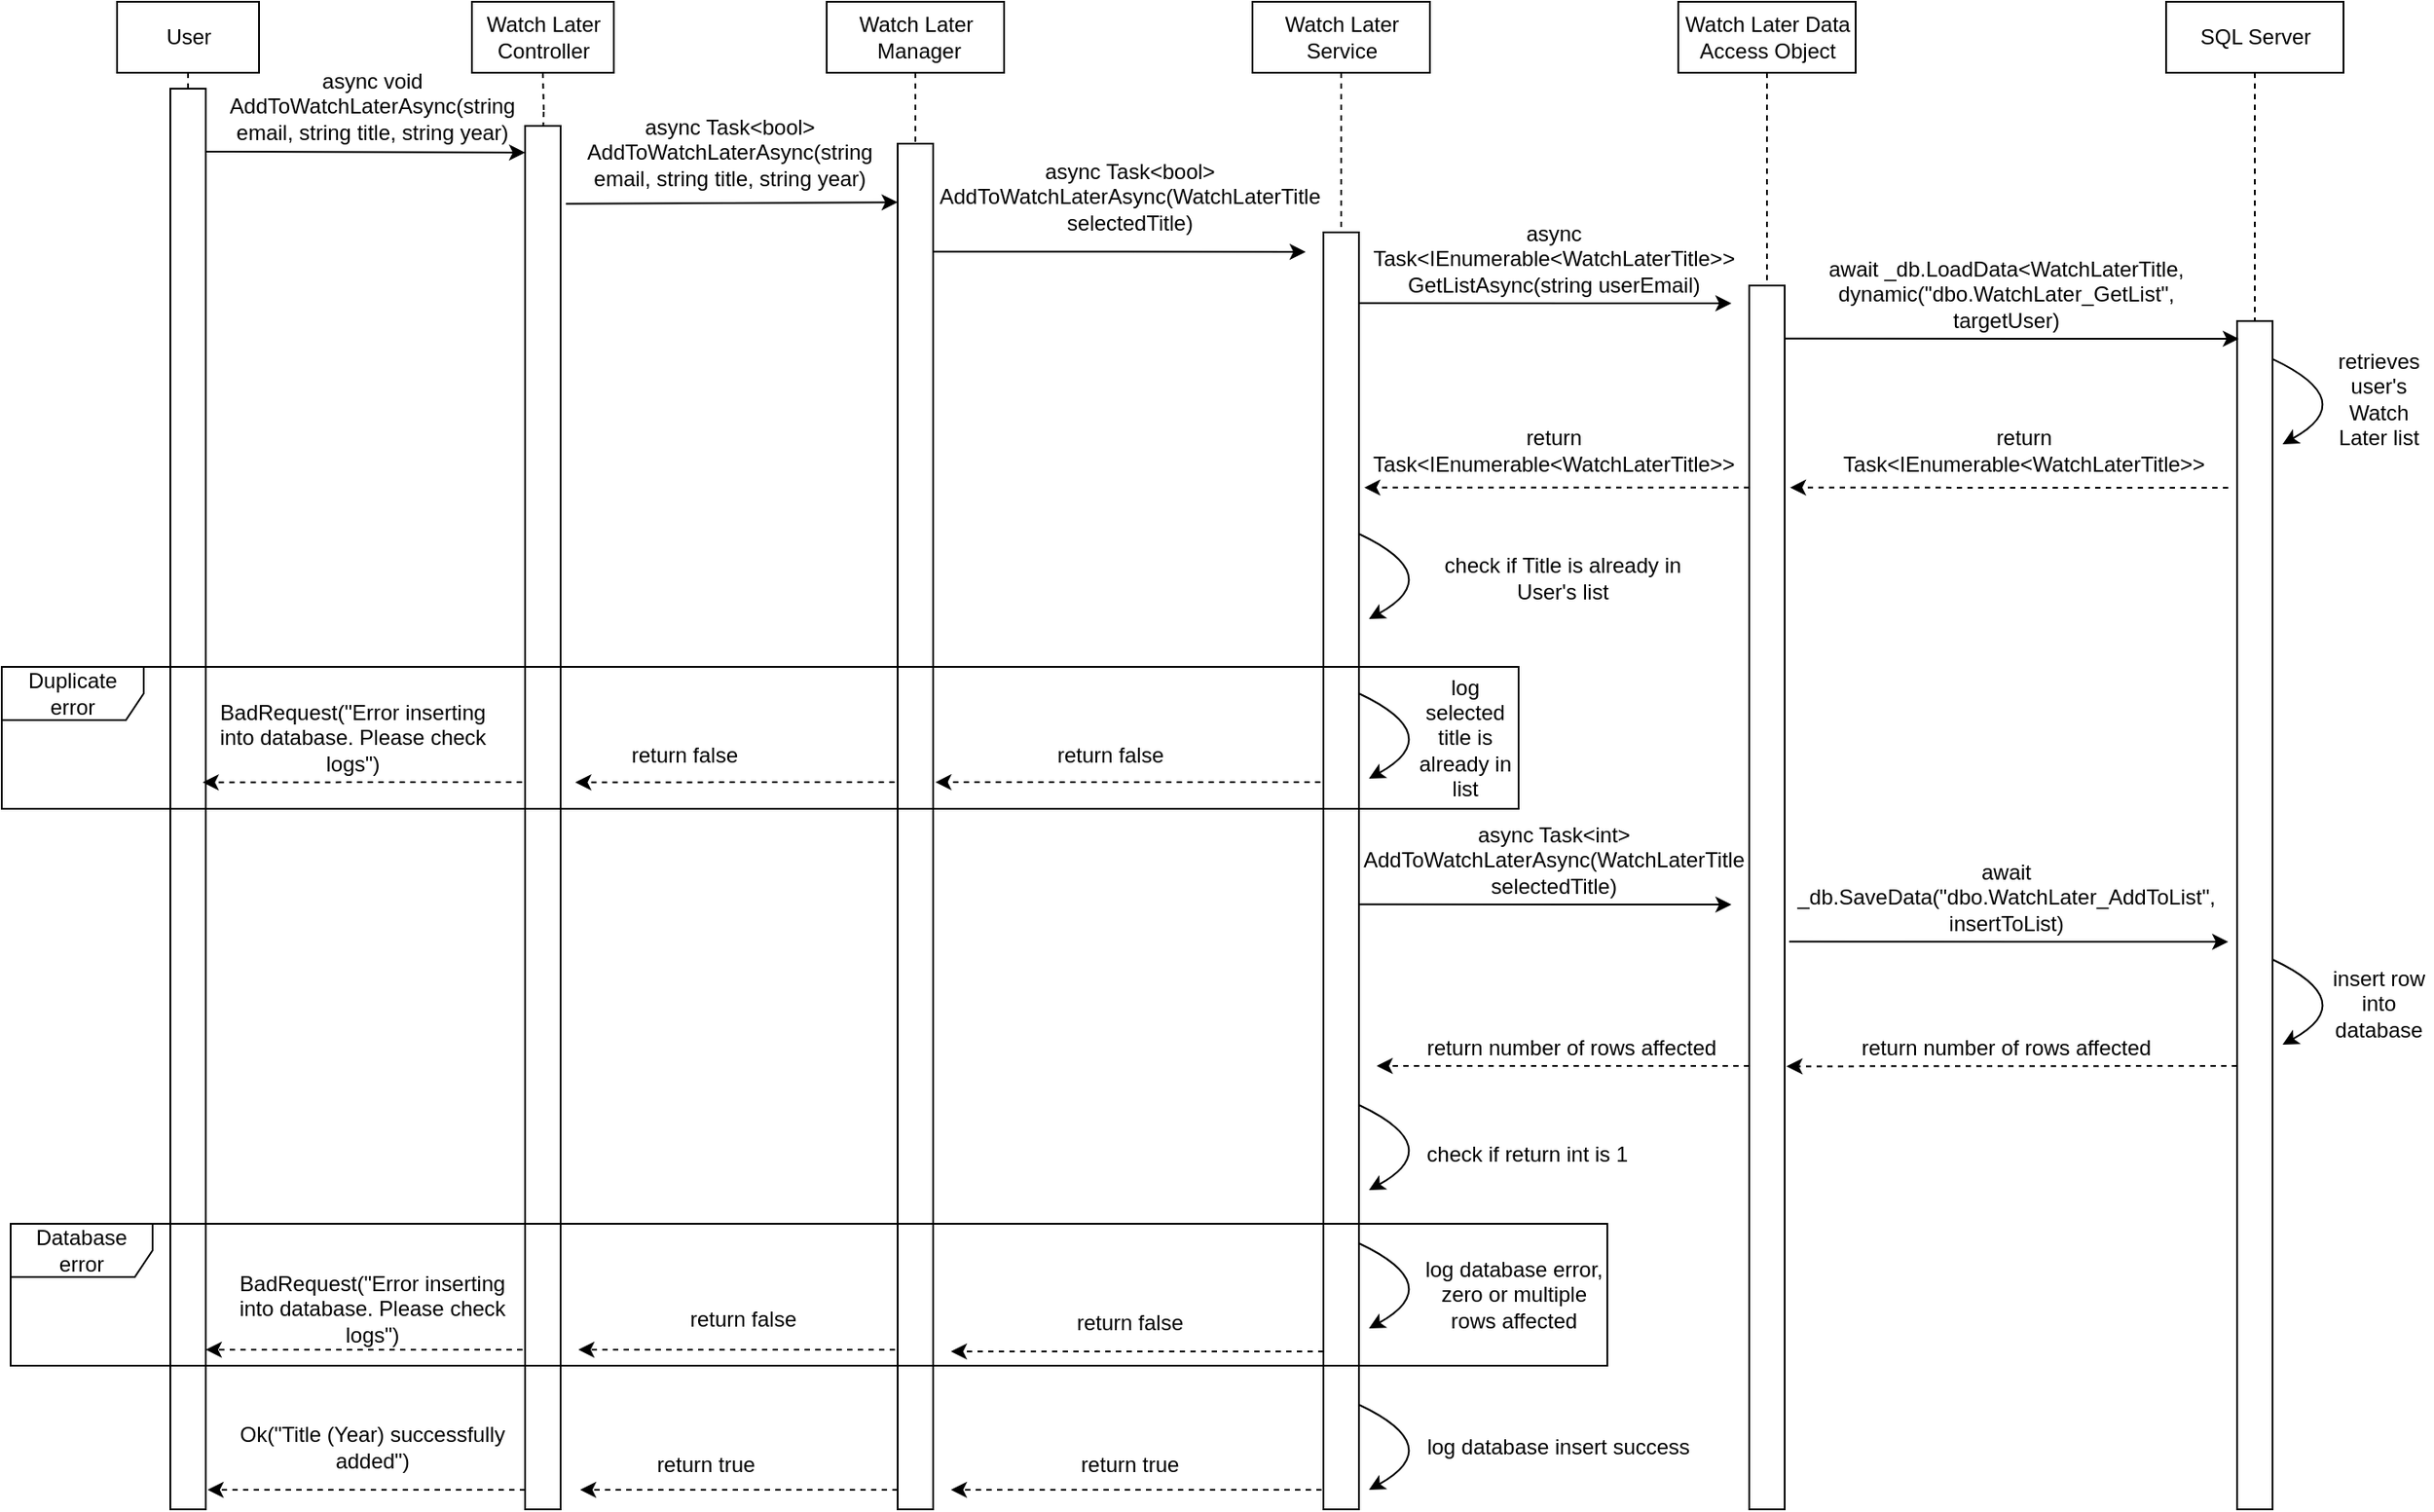 <mxfile version="17.4.6" type="device"><diagram id="4X9oNEag19hwmWd98fdz" name="Page-1"><mxGraphModel dx="1344" dy="1224" grid="1" gridSize="10" guides="1" tooltips="1" connect="1" arrows="1" fold="1" page="1" pageScale="1" pageWidth="850" pageHeight="1100" math="0" shadow="0"><root><mxCell id="0"/><mxCell id="1" parent="0"/><mxCell id="0t8EL8WvMx8IOm_KOiA5-8" style="edgeStyle=orthogonalEdgeStyle;rounded=0;orthogonalLoop=1;jettySize=auto;html=1;exitX=0.5;exitY=1;exitDx=0;exitDy=0;entryX=0.5;entryY=0;entryDx=0;entryDy=0;endArrow=none;endFill=0;dashed=1;" parent="1" edge="1"><mxGeometry relative="1" as="geometry"><mxPoint x="360" y="80" as="sourcePoint"/><mxPoint x="360" y="120" as="targetPoint"/></mxGeometry></mxCell><mxCell id="0t8EL8WvMx8IOm_KOiA5-1" value="&lt;div&gt;Watch Later&lt;br&gt;&lt;/div&gt;&lt;div&gt;Controller&lt;/div&gt;" style="html=1;" parent="1" vertex="1"><mxGeometry x="320" y="40" width="80" height="40" as="geometry"/></mxCell><mxCell id="0t8EL8WvMx8IOm_KOiA5-15" style="edgeStyle=orthogonalEdgeStyle;rounded=0;orthogonalLoop=1;jettySize=auto;html=1;exitX=0.5;exitY=1;exitDx=0;exitDy=0;entryX=0.5;entryY=0;entryDx=0;entryDy=0;dashed=1;endArrow=none;endFill=0;" parent="1" source="0t8EL8WvMx8IOm_KOiA5-2" target="0t8EL8WvMx8IOm_KOiA5-5" edge="1"><mxGeometry relative="1" as="geometry"/></mxCell><mxCell id="0t8EL8WvMx8IOm_KOiA5-2" value="&lt;div&gt;Watch Later&lt;/div&gt;&lt;div&gt;&amp;nbsp;Manager&lt;/div&gt;" style="html=1;" parent="1" vertex="1"><mxGeometry x="520" y="40" width="100" height="40" as="geometry"/></mxCell><mxCell id="0t8EL8WvMx8IOm_KOiA5-4" value="" style="rounded=0;whiteSpace=wrap;html=1;" parent="1" vertex="1"><mxGeometry x="350" y="110" width="20" height="780" as="geometry"/></mxCell><mxCell id="0t8EL8WvMx8IOm_KOiA5-5" value="" style="rounded=0;whiteSpace=wrap;html=1;" parent="1" vertex="1"><mxGeometry x="560" y="120" width="20" height="770" as="geometry"/></mxCell><mxCell id="0t8EL8WvMx8IOm_KOiA5-7" value="async Task&amp;lt;bool&amp;gt; AddToWatchLaterAsync(string email, string title, string year)" style="text;html=1;strokeColor=none;fillColor=none;align=center;verticalAlign=middle;whiteSpace=wrap;rounded=0;" parent="1" vertex="1"><mxGeometry x="389.5" y="110" width="151" height="30" as="geometry"/></mxCell><mxCell id="9NYRpegBXsUitvK6sz2G-9" style="edgeStyle=orthogonalEdgeStyle;rounded=0;orthogonalLoop=1;jettySize=auto;html=1;exitX=0.5;exitY=1;exitDx=0;exitDy=0;entryX=0.5;entryY=0;entryDx=0;entryDy=0;dashed=1;endArrow=none;endFill=0;" parent="1" source="0t8EL8WvMx8IOm_KOiA5-9" target="9NYRpegBXsUitvK6sz2G-1" edge="1"><mxGeometry relative="1" as="geometry"/></mxCell><mxCell id="0t8EL8WvMx8IOm_KOiA5-9" value="&lt;div&gt;Watch Later&lt;br&gt;&lt;/div&gt;&lt;div&gt;Service&lt;br&gt;&lt;/div&gt;" style="html=1;" parent="1" vertex="1"><mxGeometry x="760" y="40" width="100" height="40" as="geometry"/></mxCell><mxCell id="0t8EL8WvMx8IOm_KOiA5-10" value="" style="endArrow=classic;html=1;rounded=0;exitX=1.2;exitY=0.022;exitDx=0;exitDy=0;exitPerimeter=0;entryX=0.05;entryY=0.163;entryDx=0;entryDy=0;entryPerimeter=0;" parent="1" edge="1"><mxGeometry width="50" height="50" relative="1" as="geometry"><mxPoint x="373" y="153.86" as="sourcePoint"/><mxPoint x="560" y="153.04" as="targetPoint"/></mxGeometry></mxCell><mxCell id="0t8EL8WvMx8IOm_KOiA5-17" value="async void AddToWatchLaterAsync(string email, string title, string year)" style="text;html=1;strokeColor=none;fillColor=none;align=center;verticalAlign=middle;whiteSpace=wrap;rounded=0;" parent="1" vertex="1"><mxGeometry x="184" y="89" width="160" height="20" as="geometry"/></mxCell><mxCell id="9NYRpegBXsUitvK6sz2G-1" value="" style="rounded=0;whiteSpace=wrap;html=1;" parent="1" vertex="1"><mxGeometry x="800" y="170" width="20" height="720" as="geometry"/></mxCell><mxCell id="9NYRpegBXsUitvK6sz2G-18" style="edgeStyle=orthogonalEdgeStyle;rounded=0;orthogonalLoop=1;jettySize=auto;html=1;exitX=0.5;exitY=1;exitDx=0;exitDy=0;dashed=1;endArrow=none;endFill=0;entryX=0.5;entryY=0;entryDx=0;entryDy=0;" parent="1" source="9NYRpegBXsUitvK6sz2G-16" target="9NYRpegBXsUitvK6sz2G-20" edge="1"><mxGeometry relative="1" as="geometry"><mxPoint x="1050" y="510" as="targetPoint"/></mxGeometry></mxCell><mxCell id="9NYRpegBXsUitvK6sz2G-16" value="&lt;div&gt;Watch Later Data &lt;br&gt;&lt;/div&gt;&lt;div&gt;Access Object&lt;/div&gt;" style="html=1;" parent="1" vertex="1"><mxGeometry x="1000" y="40" width="100" height="40" as="geometry"/></mxCell><mxCell id="9NYRpegBXsUitvK6sz2G-17" value="" style="endArrow=classic;html=1;rounded=0;exitX=1.1;exitY=0.05;exitDx=0;exitDy=0;exitPerimeter=0;" parent="1" edge="1"><mxGeometry width="50" height="50" relative="1" as="geometry"><mxPoint x="820" y="209.92" as="sourcePoint"/><mxPoint x="1030" y="210" as="targetPoint"/></mxGeometry></mxCell><mxCell id="9NYRpegBXsUitvK6sz2G-19" value="async Task&amp;lt;IEnumerable&amp;lt;WatchLaterTitle&amp;gt;&amp;gt; GetListAsync(string userEmail)" style="text;html=1;strokeColor=none;fillColor=none;align=center;verticalAlign=middle;whiteSpace=wrap;rounded=0;" parent="1" vertex="1"><mxGeometry x="850" y="170" width="160" height="30" as="geometry"/></mxCell><mxCell id="9NYRpegBXsUitvK6sz2G-20" value="" style="rounded=0;whiteSpace=wrap;html=1;" parent="1" vertex="1"><mxGeometry x="1040" y="200" width="20" height="690" as="geometry"/></mxCell><mxCell id="ZmdHl4uVQdZIC_vxID8J-8" style="edgeStyle=orthogonalEdgeStyle;rounded=0;orthogonalLoop=1;jettySize=auto;html=1;exitX=0.5;exitY=1;exitDx=0;exitDy=0;dashed=1;endArrow=none;endFill=0;entryX=0.5;entryY=0;entryDx=0;entryDy=0;" parent="1" source="9NYRpegBXsUitvK6sz2G-23" target="ZmdHl4uVQdZIC_vxID8J-9" edge="1"><mxGeometry relative="1" as="geometry"><mxPoint x="1365" y="620" as="targetPoint"/></mxGeometry></mxCell><mxCell id="9NYRpegBXsUitvK6sz2G-23" value="SQL Server" style="html=1;" parent="1" vertex="1"><mxGeometry x="1275" y="40" width="100" height="40" as="geometry"/></mxCell><mxCell id="ZmdHl4uVQdZIC_vxID8J-9" value="" style="rounded=0;whiteSpace=wrap;html=1;" parent="1" vertex="1"><mxGeometry x="1315" y="220" width="20" height="670" as="geometry"/></mxCell><mxCell id="ZmdHl4uVQdZIC_vxID8J-12" value="" style="endArrow=classic;html=1;rounded=0;dashed=1;entryX=1.05;entryY=0.889;entryDx=0;entryDy=0;entryPerimeter=0;" parent="1" edge="1"><mxGeometry width="50" height="50" relative="1" as="geometry"><mxPoint x="1310" y="314" as="sourcePoint"/><mxPoint x="1063" y="313.9" as="targetPoint"/></mxGeometry></mxCell><mxCell id="ZmdHl4uVQdZIC_vxID8J-16" value="return Task&amp;lt;IEnumerable&amp;lt;WatchLaterTitle&amp;gt;&amp;gt;" style="text;html=1;strokeColor=none;fillColor=none;align=center;verticalAlign=middle;whiteSpace=wrap;rounded=0;" parent="1" vertex="1"><mxGeometry x="1090" y="278.33" width="210" height="30" as="geometry"/></mxCell><mxCell id="fnYcSoOqIAX2lMXsw1Nn-1" value="" style="endArrow=classic;html=1;rounded=0;exitX=-0.1;exitY=0.913;exitDx=0;exitDy=0;dashed=1;exitPerimeter=0;" parent="1" edge="1"><mxGeometry width="50" height="50" relative="1" as="geometry"><mxPoint x="800" y="801" as="sourcePoint"/><mxPoint x="590" y="801" as="targetPoint"/></mxGeometry></mxCell><mxCell id="fnYcSoOqIAX2lMXsw1Nn-2" value="return false" style="text;html=1;strokeColor=none;fillColor=none;align=center;verticalAlign=middle;whiteSpace=wrap;rounded=0;" parent="1" vertex="1"><mxGeometry x="655.88" y="770" width="70" height="30" as="geometry"/></mxCell><mxCell id="I-vfS9v51AiLzjY8TlFa-2" style="edgeStyle=orthogonalEdgeStyle;rounded=0;orthogonalLoop=1;jettySize=auto;html=1;exitX=0.5;exitY=1;exitDx=0;exitDy=0;dashed=1;endArrow=none;endFill=0;entryX=0.5;entryY=0;entryDx=0;entryDy=0;" parent="1" source="I-vfS9v51AiLzjY8TlFa-1" target="I-vfS9v51AiLzjY8TlFa-5" edge="1"><mxGeometry relative="1" as="geometry"><mxPoint x="160" y="110" as="targetPoint"/></mxGeometry></mxCell><mxCell id="I-vfS9v51AiLzjY8TlFa-1" value="User" style="html=1;" parent="1" vertex="1"><mxGeometry x="120" y="40" width="80" height="40" as="geometry"/></mxCell><mxCell id="I-vfS9v51AiLzjY8TlFa-5" value="" style="rounded=0;whiteSpace=wrap;html=1;" parent="1" vertex="1"><mxGeometry x="150" y="89" width="20" height="801" as="geometry"/></mxCell><mxCell id="I-vfS9v51AiLzjY8TlFa-6" value="" style="endArrow=classic;html=1;rounded=0;" parent="1" edge="1"><mxGeometry width="50" height="50" relative="1" as="geometry"><mxPoint x="170" y="124.5" as="sourcePoint"/><mxPoint x="350" y="125" as="targetPoint"/></mxGeometry></mxCell><mxCell id="HV_sgUGZa8zVtvxLu__a-8" value="async Task&amp;lt;bool&amp;gt; AddToWatchLaterAsync(WatchLaterTitle selectedTitle)" style="text;html=1;strokeColor=none;fillColor=none;align=center;verticalAlign=middle;whiteSpace=wrap;rounded=0;" parent="1" vertex="1"><mxGeometry x="581.75" y="140" width="218.25" height="20" as="geometry"/></mxCell><mxCell id="HV_sgUGZa8zVtvxLu__a-9" value="" style="endArrow=classic;html=1;rounded=0;exitX=1.2;exitY=0.022;exitDx=0;exitDy=0;exitPerimeter=0;" parent="1" edge="1"><mxGeometry width="50" height="50" relative="1" as="geometry"><mxPoint x="580" y="180.82" as="sourcePoint"/><mxPoint x="790" y="181" as="targetPoint"/></mxGeometry></mxCell><mxCell id="HV_sgUGZa8zVtvxLu__a-12" value="" style="endArrow=classic;html=1;rounded=0;exitX=1.1;exitY=0.05;exitDx=0;exitDy=0;exitPerimeter=0;entryX=0.05;entryY=0.015;entryDx=0;entryDy=0;entryPerimeter=0;" parent="1" edge="1" target="ZmdHl4uVQdZIC_vxID8J-9"><mxGeometry width="50" height="50" relative="1" as="geometry"><mxPoint x="1060" y="229.92" as="sourcePoint"/><mxPoint x="1270" y="230" as="targetPoint"/></mxGeometry></mxCell><mxCell id="HV_sgUGZa8zVtvxLu__a-13" value="await _db.LoadData&amp;lt;WatchLaterTitle, dynamic(&quot;dbo.WatchLater_GetList&quot;, targetUser)" style="text;html=1;strokeColor=none;fillColor=none;align=center;verticalAlign=middle;whiteSpace=wrap;rounded=0;" parent="1" vertex="1"><mxGeometry x="1080" y="190" width="210" height="30" as="geometry"/></mxCell><mxCell id="HV_sgUGZa8zVtvxLu__a-14" value="" style="endArrow=classic;html=1;rounded=0;exitX=-0.1;exitY=0.913;exitDx=0;exitDy=0;dashed=1;exitPerimeter=0;entryX=1.05;entryY=0.889;entryDx=0;entryDy=0;entryPerimeter=0;" parent="1" edge="1"><mxGeometry width="50" height="50" relative="1" as="geometry"><mxPoint x="1040" y="313.89" as="sourcePoint"/><mxPoint x="823" y="313.9" as="targetPoint"/></mxGeometry></mxCell><mxCell id="HV_sgUGZa8zVtvxLu__a-16" value="" style="endArrow=classic;html=1;rounded=0;exitX=-0.1;exitY=0.913;exitDx=0;exitDy=0;dashed=1;exitPerimeter=0;entryX=1.05;entryY=0.889;entryDx=0;entryDy=0;entryPerimeter=0;" parent="1" edge="1"><mxGeometry width="50" height="50" relative="1" as="geometry"><mxPoint x="798.25" y="480.0" as="sourcePoint"/><mxPoint x="581.25" y="480.01" as="targetPoint"/></mxGeometry></mxCell><mxCell id="HV_sgUGZa8zVtvxLu__a-17" value="return false" style="text;html=1;strokeColor=none;fillColor=none;align=center;verticalAlign=middle;whiteSpace=wrap;rounded=0;" parent="1" vertex="1"><mxGeometry x="645.25" y="450" width="70" height="30" as="geometry"/></mxCell><mxCell id="HV_sgUGZa8zVtvxLu__a-18" value="" style="endArrow=classic;html=1;rounded=0;exitX=-0.1;exitY=0.913;exitDx=0;exitDy=0;dashed=1;exitPerimeter=0;" parent="1" edge="1"><mxGeometry width="50" height="50" relative="1" as="geometry"><mxPoint x="558.25" y="480.0" as="sourcePoint"/><mxPoint x="378.25" y="480.11" as="targetPoint"/></mxGeometry></mxCell><mxCell id="HV_sgUGZa8zVtvxLu__a-19" value="return false" style="text;html=1;strokeColor=none;fillColor=none;align=center;verticalAlign=middle;whiteSpace=wrap;rounded=0;" parent="1" vertex="1"><mxGeometry x="405.25" y="450" width="70" height="30" as="geometry"/></mxCell><mxCell id="HV_sgUGZa8zVtvxLu__a-20" value="" style="endArrow=classic;html=1;rounded=0;exitX=-0.1;exitY=0.913;exitDx=0;exitDy=0;dashed=1;exitPerimeter=0;" parent="1" edge="1"><mxGeometry width="50" height="50" relative="1" as="geometry"><mxPoint x="348.25" y="480.0" as="sourcePoint"/><mxPoint x="168.25" y="480.11" as="targetPoint"/></mxGeometry></mxCell><mxCell id="HV_sgUGZa8zVtvxLu__a-21" value="BadRequest(&quot;Error inserting into database. Please check logs&quot;)" style="text;html=1;strokeColor=none;fillColor=none;align=center;verticalAlign=middle;whiteSpace=wrap;rounded=0;" parent="1" vertex="1"><mxGeometry x="173.25" y="445.56" width="160" height="18.89" as="geometry"/></mxCell><mxCell id="HV_sgUGZa8zVtvxLu__a-22" value="Duplicate error" style="shape=umlFrame;whiteSpace=wrap;html=1;fillColor=none;width=80;height=30;" parent="1" vertex="1"><mxGeometry x="55" y="415" width="855" height="80" as="geometry"/></mxCell><mxCell id="HV_sgUGZa8zVtvxLu__a-23" value="retrieves user's Watch Later list" style="text;html=1;strokeColor=none;fillColor=none;align=center;verticalAlign=middle;whiteSpace=wrap;rounded=0;" parent="1" vertex="1"><mxGeometry x="1365" y="239.44" width="60" height="50" as="geometry"/></mxCell><mxCell id="HV_sgUGZa8zVtvxLu__a-24" value="" style="curved=1;endArrow=classic;html=1;rounded=0;exitX=1;exitY=0.057;exitDx=0;exitDy=0;exitPerimeter=0;entryX=1.283;entryY=0.132;entryDx=0;entryDy=0;entryPerimeter=0;" parent="1" edge="1"><mxGeometry width="50" height="50" relative="1" as="geometry"><mxPoint x="1335" y="241.44" as="sourcePoint"/><mxPoint x="1340.66" y="289.44" as="targetPoint"/><Array as="points"><mxPoint x="1385" y="264.96"/></Array></mxGeometry></mxCell><mxCell id="HV_sgUGZa8zVtvxLu__a-25" value="log database error, zero or multiple rows affected" style="text;html=1;strokeColor=none;fillColor=none;align=center;verticalAlign=middle;whiteSpace=wrap;rounded=0;" parent="1" vertex="1"><mxGeometry x="855" y="744" width="105" height="50" as="geometry"/></mxCell><mxCell id="HV_sgUGZa8zVtvxLu__a-27" value="" style="endArrow=classic;html=1;rounded=0;exitX=-0.1;exitY=0.913;exitDx=0;exitDy=0;dashed=1;exitPerimeter=0;" parent="1" edge="1"><mxGeometry width="50" height="50" relative="1" as="geometry"><mxPoint x="799" y="879" as="sourcePoint"/><mxPoint x="590" y="879" as="targetPoint"/></mxGeometry></mxCell><mxCell id="HV_sgUGZa8zVtvxLu__a-28" value="return true" style="text;html=1;strokeColor=none;fillColor=none;align=center;verticalAlign=middle;whiteSpace=wrap;rounded=0;" parent="1" vertex="1"><mxGeometry x="655.88" y="850" width="70" height="30" as="geometry"/></mxCell><mxCell id="s2REQ7GBuzhkjA7SBQm_-1" value="return Task&amp;lt;IEnumerable&amp;lt;WatchLaterTitle&amp;gt;&amp;gt;" style="text;html=1;strokeColor=none;fillColor=none;align=center;verticalAlign=middle;whiteSpace=wrap;rounded=0;" vertex="1" parent="1"><mxGeometry x="825" y="278.33" width="210" height="30" as="geometry"/></mxCell><mxCell id="s2REQ7GBuzhkjA7SBQm_-2" value="" style="curved=1;endArrow=classic;html=1;rounded=0;exitX=1;exitY=0.057;exitDx=0;exitDy=0;exitPerimeter=0;entryX=1.283;entryY=0.132;entryDx=0;entryDy=0;entryPerimeter=0;" edge="1" parent="1"><mxGeometry width="50" height="50" relative="1" as="geometry"><mxPoint x="820" y="340.0" as="sourcePoint"/><mxPoint x="825.66" y="388.0" as="targetPoint"/><Array as="points"><mxPoint x="870" y="363.52"/></Array></mxGeometry></mxCell><mxCell id="s2REQ7GBuzhkjA7SBQm_-3" value="check if return int is 1" style="text;html=1;strokeColor=none;fillColor=none;align=center;verticalAlign=middle;whiteSpace=wrap;rounded=0;" vertex="1" parent="1"><mxGeometry x="850" y="680" width="130" height="20" as="geometry"/></mxCell><mxCell id="s2REQ7GBuzhkjA7SBQm_-4" value="" style="curved=1;endArrow=classic;html=1;rounded=0;exitX=1;exitY=0.057;exitDx=0;exitDy=0;exitPerimeter=0;entryX=1.283;entryY=0.132;entryDx=0;entryDy=0;entryPerimeter=0;" edge="1" parent="1"><mxGeometry width="50" height="50" relative="1" as="geometry"><mxPoint x="820" y="430" as="sourcePoint"/><mxPoint x="825.66" y="478" as="targetPoint"/><Array as="points"><mxPoint x="870" y="453.52"/></Array></mxGeometry></mxCell><mxCell id="s2REQ7GBuzhkjA7SBQm_-5" value="log selected title is already in list" style="text;html=1;strokeColor=none;fillColor=none;align=center;verticalAlign=middle;whiteSpace=wrap;rounded=0;" vertex="1" parent="1"><mxGeometry x="850" y="430" width="60" height="50" as="geometry"/></mxCell><mxCell id="s2REQ7GBuzhkjA7SBQm_-7" value="" style="endArrow=classic;html=1;rounded=0;exitX=1.1;exitY=0.05;exitDx=0;exitDy=0;exitPerimeter=0;" edge="1" parent="1"><mxGeometry width="50" height="50" relative="1" as="geometry"><mxPoint x="820" y="548.92" as="sourcePoint"/><mxPoint x="1030" y="549" as="targetPoint"/></mxGeometry></mxCell><mxCell id="s2REQ7GBuzhkjA7SBQm_-8" value="async Task&amp;lt;int&amp;gt; AddToWatchLaterAsync(WatchLaterTitle selectedTitle)" style="text;html=1;strokeColor=none;fillColor=none;align=center;verticalAlign=middle;whiteSpace=wrap;rounded=0;" vertex="1" parent="1"><mxGeometry x="850" y="509" width="160" height="30" as="geometry"/></mxCell><mxCell id="s2REQ7GBuzhkjA7SBQm_-9" value="" style="endArrow=classic;html=1;rounded=0;exitX=1.1;exitY=0.05;exitDx=0;exitDy=0;exitPerimeter=0;" edge="1" parent="1"><mxGeometry width="50" height="50" relative="1" as="geometry"><mxPoint x="1062.5" y="569.92" as="sourcePoint"/><mxPoint x="1310" y="570" as="targetPoint"/></mxGeometry></mxCell><mxCell id="s2REQ7GBuzhkjA7SBQm_-10" value="await _db.SaveData(&quot;dbo.WatchLater_AddToList&quot;, insertToList)" style="text;html=1;strokeColor=none;fillColor=none;align=center;verticalAlign=middle;whiteSpace=wrap;rounded=0;" vertex="1" parent="1"><mxGeometry x="1080" y="530" width="210" height="30" as="geometry"/></mxCell><mxCell id="s2REQ7GBuzhkjA7SBQm_-11" value="" style="curved=1;endArrow=classic;html=1;rounded=0;exitX=1;exitY=0.057;exitDx=0;exitDy=0;exitPerimeter=0;entryX=1.283;entryY=0.132;entryDx=0;entryDy=0;entryPerimeter=0;" edge="1" parent="1"><mxGeometry width="50" height="50" relative="1" as="geometry"><mxPoint x="1335" y="580" as="sourcePoint"/><mxPoint x="1340.66" y="628" as="targetPoint"/><Array as="points"><mxPoint x="1385" y="603.52"/></Array></mxGeometry></mxCell><mxCell id="s2REQ7GBuzhkjA7SBQm_-12" value="insert row into database" style="text;html=1;strokeColor=none;fillColor=none;align=center;verticalAlign=middle;whiteSpace=wrap;rounded=0;" vertex="1" parent="1"><mxGeometry x="1365" y="580" width="60" height="50" as="geometry"/></mxCell><mxCell id="s2REQ7GBuzhkjA7SBQm_-13" value="" style="endArrow=classic;html=1;rounded=0;exitX=-0.1;exitY=0.913;exitDx=0;exitDy=0;dashed=1;exitPerimeter=0;entryX=1.05;entryY=0.638;entryDx=0;entryDy=0;entryPerimeter=0;" edge="1" parent="1" target="9NYRpegBXsUitvK6sz2G-20"><mxGeometry width="50" height="50" relative="1" as="geometry"><mxPoint x="1315" y="640" as="sourcePoint"/><mxPoint x="1097" y="640.1" as="targetPoint"/></mxGeometry></mxCell><mxCell id="s2REQ7GBuzhkjA7SBQm_-14" value="return number of rows affected" style="text;html=1;strokeColor=none;fillColor=none;align=center;verticalAlign=middle;whiteSpace=wrap;rounded=0;" vertex="1" parent="1"><mxGeometry x="1095" y="620" width="180" height="20" as="geometry"/></mxCell><mxCell id="s2REQ7GBuzhkjA7SBQm_-15" value="" style="endArrow=classic;html=1;rounded=0;exitX=-0.1;exitY=0.913;exitDx=0;exitDy=0;dashed=1;exitPerimeter=0;" edge="1" parent="1"><mxGeometry width="50" height="50" relative="1" as="geometry"><mxPoint x="1040" y="640" as="sourcePoint"/><mxPoint x="830" y="640" as="targetPoint"/></mxGeometry></mxCell><mxCell id="s2REQ7GBuzhkjA7SBQm_-16" value="return number of rows affected" style="text;html=1;strokeColor=none;fillColor=none;align=center;verticalAlign=middle;whiteSpace=wrap;rounded=0;" vertex="1" parent="1"><mxGeometry x="850" y="620" width="180" height="20" as="geometry"/></mxCell><mxCell id="s2REQ7GBuzhkjA7SBQm_-17" value="" style="curved=1;endArrow=classic;html=1;rounded=0;exitX=1;exitY=0.057;exitDx=0;exitDy=0;exitPerimeter=0;entryX=1.283;entryY=0.132;entryDx=0;entryDy=0;entryPerimeter=0;" edge="1" parent="1"><mxGeometry width="50" height="50" relative="1" as="geometry"><mxPoint x="820" y="662" as="sourcePoint"/><mxPoint x="825.66" y="710" as="targetPoint"/><Array as="points"><mxPoint x="870" y="685.52"/></Array></mxGeometry></mxCell><mxCell id="s2REQ7GBuzhkjA7SBQm_-18" value="" style="curved=1;endArrow=classic;html=1;rounded=0;exitX=1;exitY=0.057;exitDx=0;exitDy=0;exitPerimeter=0;entryX=1.283;entryY=0.132;entryDx=0;entryDy=0;entryPerimeter=0;" edge="1" parent="1"><mxGeometry width="50" height="50" relative="1" as="geometry"><mxPoint x="820" y="740" as="sourcePoint"/><mxPoint x="825.66" y="788" as="targetPoint"/><Array as="points"><mxPoint x="870" y="763.52"/></Array></mxGeometry></mxCell><mxCell id="s2REQ7GBuzhkjA7SBQm_-19" value="" style="endArrow=classic;html=1;rounded=0;exitX=-0.1;exitY=0.913;exitDx=0;exitDy=0;dashed=1;exitPerimeter=0;" edge="1" parent="1"><mxGeometry width="50" height="50" relative="1" as="geometry"><mxPoint x="558.51" y="800" as="sourcePoint"/><mxPoint x="380" y="800" as="targetPoint"/></mxGeometry></mxCell><mxCell id="s2REQ7GBuzhkjA7SBQm_-20" value="return false" style="text;html=1;strokeColor=none;fillColor=none;align=center;verticalAlign=middle;whiteSpace=wrap;rounded=0;" vertex="1" parent="1"><mxGeometry x="437.63" y="768" width="70" height="30" as="geometry"/></mxCell><mxCell id="s2REQ7GBuzhkjA7SBQm_-21" value="" style="endArrow=classic;html=1;rounded=0;exitX=-0.1;exitY=0.913;exitDx=0;exitDy=0;dashed=1;exitPerimeter=0;" edge="1" parent="1"><mxGeometry width="50" height="50" relative="1" as="geometry"><mxPoint x="348.51" y="800" as="sourcePoint"/><mxPoint x="170" y="800" as="targetPoint"/></mxGeometry></mxCell><mxCell id="s2REQ7GBuzhkjA7SBQm_-23" value="BadRequest(&quot;Error inserting into database. Please check logs&quot;)" style="text;html=1;strokeColor=none;fillColor=none;align=center;verticalAlign=middle;whiteSpace=wrap;rounded=0;" vertex="1" parent="1"><mxGeometry x="184" y="768" width="160" height="18.89" as="geometry"/></mxCell><mxCell id="s2REQ7GBuzhkjA7SBQm_-24" value="Database error" style="shape=umlFrame;whiteSpace=wrap;html=1;fillColor=none;width=80;height=30;" vertex="1" parent="1"><mxGeometry x="60" y="729" width="900" height="80" as="geometry"/></mxCell><mxCell id="s2REQ7GBuzhkjA7SBQm_-25" value="log database insert success" style="text;html=1;strokeColor=none;fillColor=none;align=center;verticalAlign=middle;whiteSpace=wrap;rounded=0;" vertex="1" parent="1"><mxGeometry x="855" y="845" width="155" height="20" as="geometry"/></mxCell><mxCell id="s2REQ7GBuzhkjA7SBQm_-26" value="" style="curved=1;endArrow=classic;html=1;rounded=0;exitX=1;exitY=0.057;exitDx=0;exitDy=0;exitPerimeter=0;entryX=1.283;entryY=0.132;entryDx=0;entryDy=0;entryPerimeter=0;" edge="1" parent="1"><mxGeometry width="50" height="50" relative="1" as="geometry"><mxPoint x="820" y="831" as="sourcePoint"/><mxPoint x="825.66" y="879" as="targetPoint"/><Array as="points"><mxPoint x="870" y="854.52"/></Array></mxGeometry></mxCell><mxCell id="s2REQ7GBuzhkjA7SBQm_-27" value="" style="endArrow=classic;html=1;rounded=0;exitX=-0.1;exitY=0.913;exitDx=0;exitDy=0;dashed=1;exitPerimeter=0;" edge="1" parent="1"><mxGeometry width="50" height="50" relative="1" as="geometry"><mxPoint x="560" y="879" as="sourcePoint"/><mxPoint x="381" y="879" as="targetPoint"/></mxGeometry></mxCell><mxCell id="s2REQ7GBuzhkjA7SBQm_-28" value="return true" style="text;html=1;strokeColor=none;fillColor=none;align=center;verticalAlign=middle;whiteSpace=wrap;rounded=0;" vertex="1" parent="1"><mxGeometry x="416.88" y="850" width="70" height="30" as="geometry"/></mxCell><mxCell id="s2REQ7GBuzhkjA7SBQm_-29" value="" style="endArrow=classic;html=1;rounded=0;exitX=-0.1;exitY=0.913;exitDx=0;exitDy=0;dashed=1;exitPerimeter=0;" edge="1" parent="1"><mxGeometry width="50" height="50" relative="1" as="geometry"><mxPoint x="350" y="879" as="sourcePoint"/><mxPoint x="171" y="879" as="targetPoint"/></mxGeometry></mxCell><mxCell id="s2REQ7GBuzhkjA7SBQm_-30" value="Ok(&quot;Title (Year) successfully added&quot;)" style="text;html=1;strokeColor=none;fillColor=none;align=center;verticalAlign=middle;whiteSpace=wrap;rounded=0;" vertex="1" parent="1"><mxGeometry x="184" y="840" width="160" height="30" as="geometry"/></mxCell><mxCell id="s2REQ7GBuzhkjA7SBQm_-31" value="check if Title is already in User's list" style="text;html=1;strokeColor=none;fillColor=none;align=center;verticalAlign=middle;whiteSpace=wrap;rounded=0;" vertex="1" parent="1"><mxGeometry x="850" y="350" width="170" height="30" as="geometry"/></mxCell></root></mxGraphModel></diagram></mxfile>